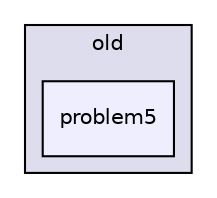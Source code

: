 digraph "C:/Users/Ayo/Desktop/jenes 2.0/src/jenes/tutorials/old/problem5" {
  compound=true
  node [ fontsize="10", fontname="Helvetica"];
  edge [ labelfontsize="10", labelfontname="Helvetica"];
  subgraph clusterdir_ef30465ad283d2c9261a48472e49d20d {
    graph [ bgcolor="#ddddee", pencolor="black", label="old" fontname="Helvetica", fontsize="10", URL="dir_ef30465ad283d2c9261a48472e49d20d.html"]
  dir_1902acfc1949c2847cde732886cc1b20 [shape=box, label="problem5", style="filled", fillcolor="#eeeeff", pencolor="black", URL="dir_1902acfc1949c2847cde732886cc1b20.html"];
  }
}

